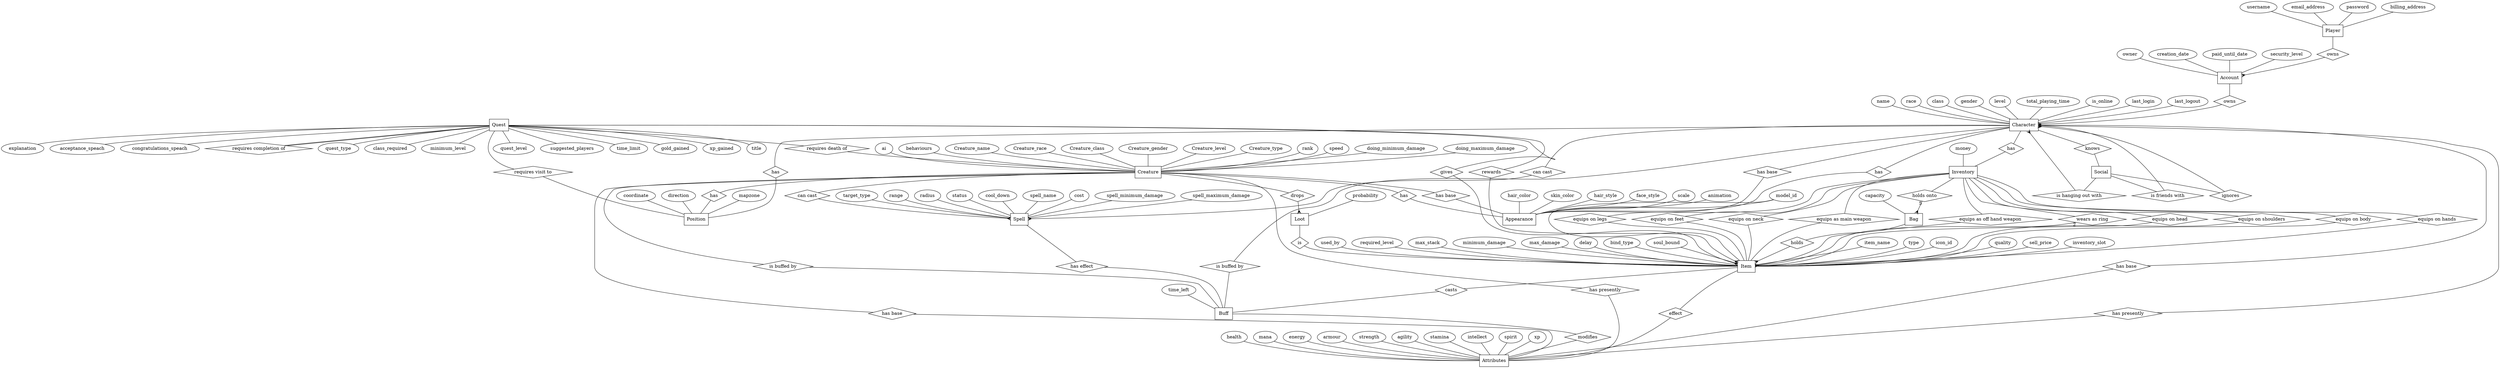 digraph ERDiagram  {
  splines = true
  

  // Top Level objects
  node [shape=box]
    Player
    Account
    Character
    Position
    Attributes
    Appearance
    Inventory
    Bag
    Item
    Spell
    Buff
    Social
    Creature
    Quest
    Loot

  // Player
  subgraph Player {
    node [shape=ellipse]

      username        -> Player [ arrowhead="none" ]
      email_address   -> Player [ arrowhead="none" ]
      password        -> Player [ arrowhead="none" ]
      billing_address -> Player [ arrowhead="none" ]

    node [shape=diamond, label="owns"]
    
      Player              -> Player_owns_Account [ arrowhead="none" ]
      Player_owns_Account -> Account             [ arrowhead="crow" ]
  }

  // Account
  subgraph Account {
    node [shape=ellipse]
      
      owner           -> Account [ arrowhead="none"]
      creation_date   -> Account [ arrowhead="none"]
      paid_until_date -> Account [ arrowhead="none"]
      security_level  -> Account [ arrowhead="none"]
    
    node [shape=diamond, label="owns"]
      Account                -> Account_owns_character [ arrowhead="none" ]
      Account_owns_character -> Character              [ arrowhead="crow" ]
  }

  // Character
  subgraph Character {
    node [shape=ellipse]

      name               -> Character [ arrowhead="none" ]
      race               -> Character [ arrowhead="none" ]
      class              -> Character [ arrowhead="none" ]
      gender             -> Character [ arrowhead="none" ]
      level              -> Character [ arrowhead="none" ]
      total_playing_time -> Character [ arrowhead="none" ]
      is_online          -> Character [ arrowhead="none" ]
      last_login         -> Character [ arrowhead="none" ]
      last_logout        -> Character [ arrowhead="none" ]

      node [shape=diamond, label="has"]
        Character -> Character_has_Position [arrowhead="none"]
        Character_has_Position -> Position [arrowhead="none"]

      node [shape=diamond, label="has base"]
        Character -> Character_has_Attributes [arrowhead="none"]
        Character_has_Attributes ->  Attributes [arrowhead="none"]
 
      node [shape=diamond, label="has presently"]
        Character -> Character_has_presently_Attributes [arrowhead="none"]
        Character_has_presently_Attributes ->  Attributes [arrowhead="none"]

      node [shape=diamond, label="has base"]
        Character -> Character_has_base_Appearance [arrowhead="none"]
        Character_has_base_Appearance ->  Appearance [arrowhead="none"]

      node [shape=diamond, label="has"]
        Character -> Character_has_currently_Appearance [arrowhead="none"]
        Character_has_currently_Appearance ->  Appearance [arrowhead="none"]

      node [shape=diamond, label="has"]
        Character -> Character_holds_Inventory  [arrowhead="none"]
        Character_holds_Inventory  ->  Inventory  [arrowhead="none"]

      node [shape=diamond, label="can cast"]
        Character -> Character_can_cast_Spell [ arrowhead="none" ]
        Character_can_cast_Spell -> Spell [ arrowhead="crow" ]

      node [shape=diamond, label="is buffed by"]
        Character -> Character_is_buffed_by_Buff   [ arrowhead="none" ]
        Character_is_buffed_by_Buff   -> Buff   [ arrowhead="none" ]

      node [shape=diamond, label="knows"]
        Character -> Character_knows_Social [ arrowhead="none" ]
        Character_knows_Social -> Social [ arrowhead="none" ]


  }

  // Position
  subgraph Position {
    node [shape=ellipse]

      coordinate -> Position [ arrowhead="none"]
      direction  -> Position [ arrowhead="none"]
      mapzone    -> Position [ arrowhead="none"]
  }

  // Attributes
  subgraph Attributes {
    node [shape=ellipse]

      health    -> Attributes [ arrowhead="none"]
      mana      -> Attributes [ arrowhead="none"]
      energy    -> Attributes [ arrowhead="none"]
      armour    -> Attributes [ arrowhead="none"]
      strength  -> Attributes [ arrowhead="none"]
      agility   -> Attributes [ arrowhead="none"]
      stamina   -> Attributes [ arrowhead="none"]
      intellect -> Attributes [ arrowhead="none"]
      spirit    -> Attributes [ arrowhead="none"]
      xp        -> Attributes [ arrowhead="none"]
  }

  // Appearance
  subgraph Appearance {
    node [shape=ellipse]

      scale      -> Appearance [ arrowhead="none"]
      model_id   -> Appearance [ arrowhead="none"]
      animation  -> Appearance [ arrowhead="none"]
      hair_color -> Appearance [ arrowhead="none"]
      skin_color -> Appearance [ arrowhead="none"]
      hair_style -> Appearance [ arrowhead="none"]
      face_style -> Appearance [ arrowhead="none"]
  }

  // Inventory
  subgraph Inventory {
    node [shape=ellipse]

      money -> Inventory  [ arrowhead="none"]

    node [shape=diamond, label="equips on head"]
      Inventory -> Inventory_equips_on_head_Item [ arrowhead="none" ]
      Inventory_equips_on_head_Item -> Item [ arrowhead="none" ]

    node [shape=diamond, label="equips on shoulders"]
      Inventory -> Inventory_equips_on_shoulders_Item [ arrowhead="none" ]
      Inventory_equips_on_shoulders_Item -> Item [ arrowhead="none" ]

    node [shape=diamond, label="equips on body"] 
      Inventory ->  Inventory_equips_on_body_Item [ arrowhead="none" ]
      Inventory_equips_on_body_Item -> Item [ arrowhead="none" ] 

    node [shape=diamond, label="equips on hands"]
      Inventory -> Inventory_equips_on_hands_Item [ arrowhead="none" ]
      Inventory_equips_on_hands_Item -> Item [ arrowhead="none" ]

    node [shape=diamond, label="equips on legs"]
      Inventory -> Inventory_equips_on_legs_Item [ arrowhead="none" ]
      Inventory_equips_on_legs_Item -> Item [ arrowhead="none" ]

    node [shape=diamond, label="equips on feet"]
      Inventory -> Inventory_equips_on_feet_Item [ arrowhead="none" ]
      Inventory_equips_on_feet_Item -> Item [ arrowhead="none" ]

    node [shape=diamond, label="equips on neck"]
      Inventory -> Inventory_equips_on_neck_Item [ arrowhead="none" ]
      Inventory_equips_on_neck_Item -> Item [ arrowhead="none" ]

    node [shape=diamond, label="equips as main weapon"]
      Inventory -> Inventory_equips_as_main_weapon_Item [ arrowhead="none" ]
      Inventory_equips_as_main_weapon_Item -> Item [ arrowhead="none" ]

    node [shape=diamond, label="equips as off hand weapon"]
      Inventory -> Inventory_equips_as_off_hand_weapon_Item [ arrowhead="none" ]
      Inventory_equips_as_off_hand_weapon_Item -> Item [ arrowhead="none" ]

    node [shape=diamond, label="wears as ring"]
      Inventory -> Inventory_wears_as_ring_Item [ arrowhead="none" ]
      Inventory_wears_as_ring_Item -> Item [ arrowhead="crow", taillabel="2" ]

    node [shape=diamond, label="holds onto"]
      Inventory -> Inventory_holds_onto_Bag [ arrowhead="none" ]
      Inventory_holds_onto_Bag -> Bag [ arrowhead="crow", taillabel="5" ]

  }

  // Bag
  subgraph Bag {
    node [shape=ellipse]

      capacity -> Bag [ arrowhead="none"]

    node [shape=diamond, label="holds"]

      Bag           -> Bag_hold_Item [ arrowhead="none"]
      Bag_hold_Item -> Item          [ arrowhead="crow"]

  }

  // Spell
  subgraph Spell {

    node [shape=ellipse]

      spell_name           -> Spell  [ arrowhead="none"]
      cost                 -> Spell  [ arrowhead="none"]
      spell_minimum_damage -> Spell  [ arrowhead="none"]
      spell_maximum_damage -> Spell  [ arrowhead="none"]
      target_type          -> Spell  [ arrowhead="none"]
      range                -> Spell  [ arrowhead="none"]
      radius               -> Spell  [ arrowhead="none"]
      status               -> Spell  [ arrowhead="none"]
      cool_down            -> Spell  [ arrowhead="none"]

    node [shape=diamond, label="has effect"]
      Spell -> Spell_has_effect_Buff [ arrowhead="none" ]
      Spell_has_effect_Buff -> Buff [ arrowhead="none" ]
  }

  // Buff
  subgraph Buff {

    node [shape=ellipse]
      time_left -> Buff  [ arrowhead="none"]

    node [shape=diamond, label="modifies"]
      Buff -> Buff_modifies_Attributes [ arrowhead="none" ]
      Buff_modifies_Attributes -> Attributes [ arrowhead="none" ]


  }

  // Social
  subgraph Social {

    node [shape=diamond, label="is friends with"]
      Social -> Social_is_friends_with_Character [ arrowhead="none" ]
      Social_is_friends_with_Character -> Character [ arrowhead="crow" ]

    node [shape=diamond, label="ignores"]
      Social -> Social_ignores_Character [ arrowhead="none" ]
      Social_ignores_Character -> Character [ arrowhead="crow" ]

    node [shape=diamond, label="is hanging out with"]
      Social -> Social_is_hanging_out_with_Character [ arrowhead="none" ]
      Social_is_hanging_out_with_Character -> Character [ arrowhead="crow" ]
  }

  // Item
  subgraph Item {

    node [shape=ellipse]

      item_name      -> Item [ arrowhead="none"]
      type           -> Item [ arrowhead="none"]
      icon_id        -> Item [ arrowhead="none"]
      model_id       -> Item [ arrowhead="none"]
      quality        -> Item [ arrowhead="none"]
      sell_price     -> Item [ arrowhead="none"]
      inventory_slot -> Item [ arrowhead="none"]
      used_by        -> Item [ arrowhead="none"]
      required_level -> Item [ arrowhead="none"]
      max_stack      -> Item [ arrowhead="none"]
      minimum_damage -> Item [ arrowhead="none"]
      max_damage     -> Item [ arrowhead="none"]
      delay          -> Item [ arrowhead="none"]
      bind_type      -> Item [ arrowhead="none"]
      soul_bound     -> Item [ arrowhead="none"]

    node [shape=diamond, label="casts"]
      Item -> Item_casts_Buff [ arrowhead="none" ]
      Item_casts_Buff -> Buff [ arrowhead="none" ]

    node [shape=diamond, label="effect"]
      Item -> Item_effect_Attributes [ arrowhead="none" ]
      Item_effect_Attributes -> Attributes [ arrowhead="none" ]
  }

  // Creature
  subgraph Creature {
    node [shape=ellipse]

      Creature_name        -> Creature [ arrowhead="none"]
      Creature_race        -> Creature [ arrowhead="none"]
      Creature_class       -> Creature [ arrowhead="none"]
      Creature_gender      -> Creature [ arrowhead="none"]
      Creature_level       -> Creature [ arrowhead="none"]
      Creature_type        -> Creature [ arrowhead="none"]
      rank                 -> Creature [ arrowhead="none"]
      speed                -> Creature [ arrowhead="none"]
      doing_minimum_damage -> Creature [ arrowhead="none"]
      doing_maximum_damage -> Creature [ arrowhead="none"]
      ai                   -> Creature [ arrowhead="none"]
      behaviours           -> Creature [ arrowhead="none"]

      node [shape=diamond, label="has"]
        Creature -> Creature_has_Position [arrowhead="none"]
        Creature_has_Position -> Position [arrowhead="none"]

      node [shape=diamond, label="has base"]
        Creature -> Creature_has_Attributes [arrowhead="none"]
        Creature_has_Attributes ->  Attributes [arrowhead="none"]
 
      node [shape=diamond, label="has presently"]
        Creature -> Creature_has_presently_Attributes [arrowhead="none"]
        Creature_has_presently_Attributes ->  Attributes [arrowhead="none"]

      node [shape=diamond, label="has base"]
        Creature -> Creature_has_base_Appearance [arrowhead="none"]
        Creature_has_base_Appearance ->  Appearance [arrowhead="none"]

      node [shape=diamond, label="has"]
        Creature -> Creature_has_currently_Appearance [arrowhead="none"]
        Creature_has_currently_Appearance ->  Appearance [arrowhead="none"]

      node [shape=diamond, label="can cast"]
        Creature -> Creature_can_cast_Spell [ arrowhead="none" ]
        Creature_can_cast_Spell -> Spell [ arrowhead="crow" ]

      node [shape=diamond, label="is buffed by"]
        Creature -> Creature_is_buffed_by_Buff   [ arrowhead="none" ]
        Creature_is_buffed_by_Buff   -> Buff   [ arrowhead="none" ]

      node [shape=diamond, label="drops"]
        Creature -> Creature_drops_Loot [ arrowhead="none" ]
        Creature_drops_Loot -> Loot [ arrowhead="crow" ]
  }

  // Loot
  subgraph Loot {
    node [shape=ellipse]
      probability -> Loot  [ arrowhead="none"]

    node [shape=diamond, label="is"]
      Loot -> Loot_is_Item [ arrowhead="none" ]
      Loot_is_Item -> Item [ arrowhead="none" ]
  }

  // Quest
  subgraph Quest {

    node [shape=ellipse]

      Quest -> quest_type             [ arrowhead="none" ]
      Quest -> class_required         [ arrowhead="none" ]
      Quest -> minimum_level          [ arrowhead="none" ]
      Quest -> quest_level            [ arrowhead="none" ]
      Quest -> suggested_players      [ arrowhead="none" ]
      Quest -> time_limit             [ arrowhead="none" ]
      Quest -> gold_gained            [ arrowhead="none" ]
      Quest -> xp_gained              [ arrowhead="none" ]
      Quest -> title                  [ arrowhead="none" ]
      Quest -> explanation            [ arrowhead="none" ]
      Quest -> acceptance_speach      [ arrowhead="none" ]
      Quest -> congratulations_speach [ arrowhead="none" ]


    node [shape=diamond, label="gives"]
      Quest -> Quest_gives_Item [ arrowhead="none" ]
      Quest_gives_Item -> Item [arrowhead="crow" ]

    node [shape=diamond, label="rewards"]
      Quest -> Quest_rewards_Item [ arrowhead="none" ]
      Quest_rewards_Item -> Item [arrowhead="crow" ]

    node [shape=diamond, label="requires visit to"]
      Quest -> Quest_requires_visit_to_Position [ arrowhead="none" ]
      Quest_requires_visit_to_Position -> Position [arrowhead="none" ]

    node [shape=diamond, label="requires death of"]
      Quest -> Quest_requires_death_of_Creature [ arrowhead="none" ]
      Quest_requires_death_of_Creature -> Creature [arrowhead="none" ]

    node [shape=diamond, label="requires completion of"]
      Quest -> Quest_requires_completion_of_Quest [ arrowhead="none" ]
      Quest_requires_completion_of_Quest -> Quest [arrowhead="none" ]

  }
}

